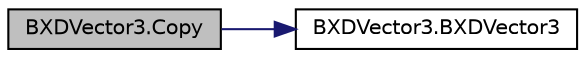 digraph "BXDVector3.Copy"
{
  edge [fontname="Helvetica",fontsize="10",labelfontname="Helvetica",labelfontsize="10"];
  node [fontname="Helvetica",fontsize="10",shape=record];
  rankdir="LR";
  Node10 [label="BXDVector3.Copy",height=0.2,width=0.4,color="black", fillcolor="grey75", style="filled", fontcolor="black"];
  Node10 -> Node11 [color="midnightblue",fontsize="10",style="solid",fontname="Helvetica"];
  Node11 [label="BXDVector3.BXDVector3",height=0.2,width=0.4,color="black", fillcolor="white", style="filled",URL="$class_b_x_d_vector3.html#a0e2a2ec4422390656dc569146bbceb5b",tooltip="Initializes a new instance of the BXDVector3 class. "];
}
